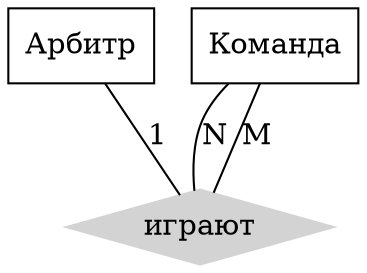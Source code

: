 graph ER {
  Арбитр [shape=box];
  Команда [shape=box];
  Игра [shape=diamond, style=filled, color=lightgrey, label="играют"];

  Арбитр -- Игра [label="1"];
  Команда -- Игра [label="N"];
  Команда -- Игра [label="M"];
}

